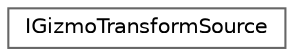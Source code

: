 digraph "Graphical Class Hierarchy"
{
 // INTERACTIVE_SVG=YES
 // LATEX_PDF_SIZE
  bgcolor="transparent";
  edge [fontname=Helvetica,fontsize=10,labelfontname=Helvetica,labelfontsize=10];
  node [fontname=Helvetica,fontsize=10,shape=box,height=0.2,width=0.4];
  rankdir="LR";
  Node0 [id="Node000000",label="IGizmoTransformSource",height=0.2,width=0.4,color="grey40", fillcolor="white", style="filled",URL="$d0/d55/classIGizmoTransformSource.html",tooltip="IGizmoTransformSource is an interface which is used to Get/Set an FTransform."];
}
